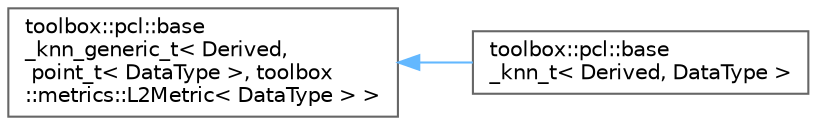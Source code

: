 digraph "Graphical Class Hierarchy"
{
 // LATEX_PDF_SIZE
  bgcolor="transparent";
  edge [fontname=Helvetica,fontsize=10,labelfontname=Helvetica,labelfontsize=10];
  node [fontname=Helvetica,fontsize=10,shape=box,height=0.2,width=0.4];
  rankdir="LR";
  Node0 [id="Node000000",label="toolbox::pcl::base\l_knn_generic_t\< Derived,\l point_t\< DataType \>, toolbox\l::metrics::L2Metric\< DataType \> \>",height=0.2,width=0.4,color="grey40", fillcolor="white", style="filled",URL="$classtoolbox_1_1pcl_1_1base__knn__generic__t.html",tooltip=" "];
  Node0 -> Node1 [id="edge101_Node000000_Node000001",dir="back",color="steelblue1",style="solid",tooltip=" "];
  Node1 [id="Node000001",label="toolbox::pcl::base\l_knn_t\< Derived, DataType \>",height=0.2,width=0.4,color="grey40", fillcolor="white", style="filled",URL="$classtoolbox_1_1pcl_1_1base__knn__t.html",tooltip=" "];
}
